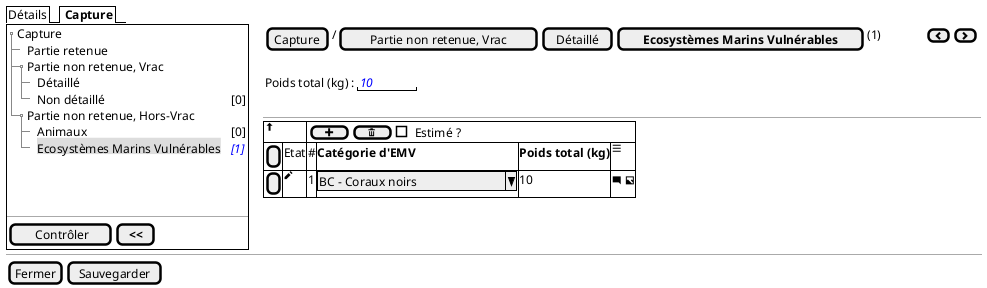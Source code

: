 @startsalt
{
  {/ Détails | <b> Capture }
  {+
   {T
       + Capture
       ++ Partie retenue
       ++ Partie non retenue, Vrac
       +++ Détaillé
       +++ Non détaillé | <color:black>[0]
       ++ Partie non retenue, Hors-Vrac
       +++ Animaux | <color:black>[0]
       +++ <back:#DDD>Ecosystèmes Marins Vulnérables | <i><color:blue>[1]
   }
    .
    .
    .
   --
   {
      [<&checkmark> Contrôler] | [ <b><< ]
   }
  } | . | {
    { [Capture] | / | [Partie non retenue, Vrac] | [Détaillé] | [<b>Ecosystèmes Marins Vulnérables] | (1) | . | . | . | . | . | . | . | . | { [<&chevron-left>] | [<&chevron-right>] } }
    .
    {Poids total (kg) : | "  <i><color:blue>10   " }
    .
    --
    {#
          <&arrow-thick-top> | *  | {[ <&plus> ] | [ <&trash> ] | [ ] Estimé ? } | * | * | * | * | * | * | * | *
          [ ] | Etat | # | <b>Catégorie d'EMV  | <b>Poids total (kg)     |   <&menu>
          [ ] | <&pencil> | 1 | ^BC - Coraux noirs      ^ |  10    | <&comment-square> <&image>
        }
  }

  -- | -- | --
  { [Fermer] | [Sauvegarder] }
}
@endsalt

